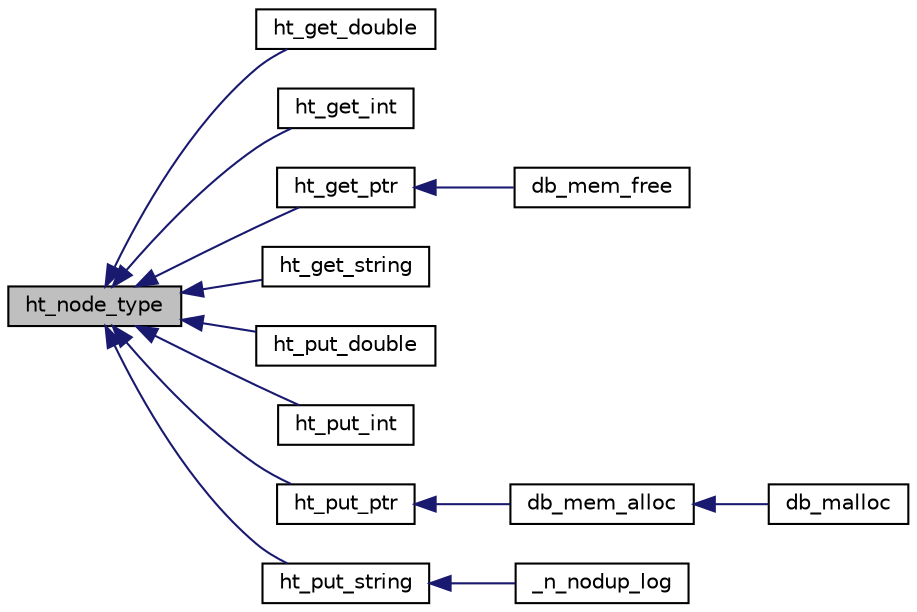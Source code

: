 digraph G
{
  edge [fontname="Helvetica",fontsize="10",labelfontname="Helvetica",labelfontsize="10"];
  node [fontname="Helvetica",fontsize="10",shape=record];
  rankdir=LR;
  Node1 [label="ht_node_type",height=0.2,width=0.4,color="black", fillcolor="grey75", style="filled" fontcolor="black"];
  Node1 -> Node2 [dir=back,color="midnightblue",fontsize="10",style="solid",fontname="Helvetica"];
  Node2 [label="ht_get_double",height=0.2,width=0.4,color="black", fillcolor="white", style="filled",URL="$group___h_a_s_h___t_a_b_l_e.html#gaaa35befb530f8299abf88af3ee42e6eb",tooltip="Retrieve a double value in the hash table, at the given key. Leave val untouched if key is not found..."];
  Node1 -> Node3 [dir=back,color="midnightblue",fontsize="10",style="solid",fontname="Helvetica"];
  Node3 [label="ht_get_int",height=0.2,width=0.4,color="black", fillcolor="white", style="filled",URL="$group___h_a_s_h___t_a_b_l_e.html#ga1dad8732deb44eada370325427824b0d",tooltip="Retrieve an integral value in the hash table, at the given key. Leave val untouched if key is not fou..."];
  Node1 -> Node4 [dir=back,color="midnightblue",fontsize="10",style="solid",fontname="Helvetica"];
  Node4 [label="ht_get_ptr",height=0.2,width=0.4,color="black", fillcolor="white", style="filled",URL="$group___h_a_s_h___t_a_b_l_e.html#gae34a331ccbda86f7e5b2319f1852d6ca",tooltip="Retrieve a pointer value in the hash table, at the given key. Leave val untouched if key is not found..."];
  Node4 -> Node5 [dir=back,color="midnightblue",fontsize="10",style="solid",fontname="Helvetica"];
  Node5 [label="db_mem_free",height=0.2,width=0.4,color="black", fillcolor="white", style="filled",URL="$n__debug__mem_8c.html#a7f2a72414c7319fd4c2d43455e65dae1",tooltip="Free a pointer and also remove it from debug table."];
  Node1 -> Node6 [dir=back,color="midnightblue",fontsize="10",style="solid",fontname="Helvetica"];
  Node6 [label="ht_get_string",height=0.2,width=0.4,color="black", fillcolor="white", style="filled",URL="$group___h_a_s_h___t_a_b_l_e.html#ga1044c61baf3c82c9783fa55bce28b4ae",tooltip="Retrieve a char *string value in the hash table, at the given key. Leave val untouched if key is not ..."];
  Node1 -> Node7 [dir=back,color="midnightblue",fontsize="10",style="solid",fontname="Helvetica"];
  Node7 [label="ht_put_double",height=0.2,width=0.4,color="black", fillcolor="white", style="filled",URL="$group___h_a_s_h___t_a_b_l_e.html#ga70893a1e40d3fd0f9e04f8112ac5beac",tooltip="put a double value with given key in the targeted hash table"];
  Node1 -> Node8 [dir=back,color="midnightblue",fontsize="10",style="solid",fontname="Helvetica"];
  Node8 [label="ht_put_int",height=0.2,width=0.4,color="black", fillcolor="white", style="filled",URL="$group___h_a_s_h___t_a_b_l_e.html#ga99a6e2c71abc8ba946bedc4278aeef27",tooltip="put an integral value with given key in the targeted hash table"];
  Node1 -> Node9 [dir=back,color="midnightblue",fontsize="10",style="solid",fontname="Helvetica"];
  Node9 [label="ht_put_ptr",height=0.2,width=0.4,color="black", fillcolor="white", style="filled",URL="$group___h_a_s_h___t_a_b_l_e.html#ga59a63e27a615643df1e58e7cbd5fc262",tooltip="put a pointer value with given key in the targeted hash table"];
  Node9 -> Node10 [dir=back,color="midnightblue",fontsize="10",style="solid",fontname="Helvetica"];
  Node10 [label="db_mem_alloc",height=0.2,width=0.4,color="black", fillcolor="white", style="filled",URL="$n__debug__mem_8c.html#a3f63c1a843b2f1685d31b4564ee03918",tooltip="allocate a new pointer with size and also put it in the debug table"];
  Node10 -> Node11 [dir=back,color="midnightblue",fontsize="10",style="solid",fontname="Helvetica"];
  Node11 [label="db_malloc",height=0.2,width=0.4,color="black", fillcolor="white", style="filled",URL="$n__debug__mem_8c.html#a4e40fbd7c03b3f9c8ddb3031c464921e",tooltip="return a new allocated element"];
  Node1 -> Node12 [dir=back,color="midnightblue",fontsize="10",style="solid",fontname="Helvetica"];
  Node12 [label="ht_put_string",height=0.2,width=0.4,color="black", fillcolor="white", style="filled",URL="$group___h_a_s_h___t_a_b_l_e.html#ga7f307bb48bebaca6f5e563760ef40ecd",tooltip="put a null terminated char *string with given key in the targeted hash table"];
  Node12 -> Node13 [dir=back,color="midnightblue",fontsize="10",style="solid",fontname="Helvetica"];
  Node13 [label="_n_nodup_log",height=0.2,width=0.4,color="black", fillcolor="white", style="filled",URL="$group___l_o_g.html#ga650828539395216dd2f4f28da5131c42",tooltip="Logging function. log( level , const char *format , ... ) is a macro around _log."];
}
